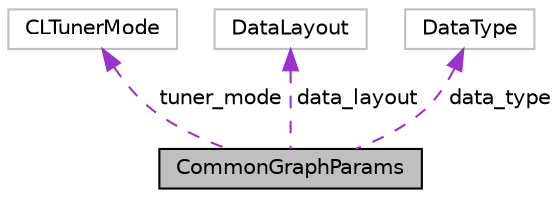 digraph "CommonGraphParams"
{
 // LATEX_PDF_SIZE
  edge [fontname="Helvetica",fontsize="10",labelfontname="Helvetica",labelfontsize="10"];
  node [fontname="Helvetica",fontsize="10",shape=record];
  Node1 [label="CommonGraphParams",height=0.2,width=0.4,color="black", fillcolor="grey75", style="filled", fontcolor="black",tooltip="Structure holding all the common graph parameters."];
  Node2 -> Node1 [dir="back",color="darkorchid3",fontsize="10",style="dashed",label=" tuner_mode" ,fontname="Helvetica"];
  Node2 [label="CLTunerMode",height=0.2,width=0.4,color="grey75", fillcolor="white", style="filled",tooltip=" "];
  Node3 -> Node1 [dir="back",color="darkorchid3",fontsize="10",style="dashed",label=" data_layout" ,fontname="Helvetica"];
  Node3 [label="DataLayout",height=0.2,width=0.4,color="grey75", fillcolor="white", style="filled",tooltip=" "];
  Node4 -> Node1 [dir="back",color="darkorchid3",fontsize="10",style="dashed",label=" data_type" ,fontname="Helvetica"];
  Node4 [label="DataType",height=0.2,width=0.4,color="grey75", fillcolor="white", style="filled",tooltip=" "];
}
